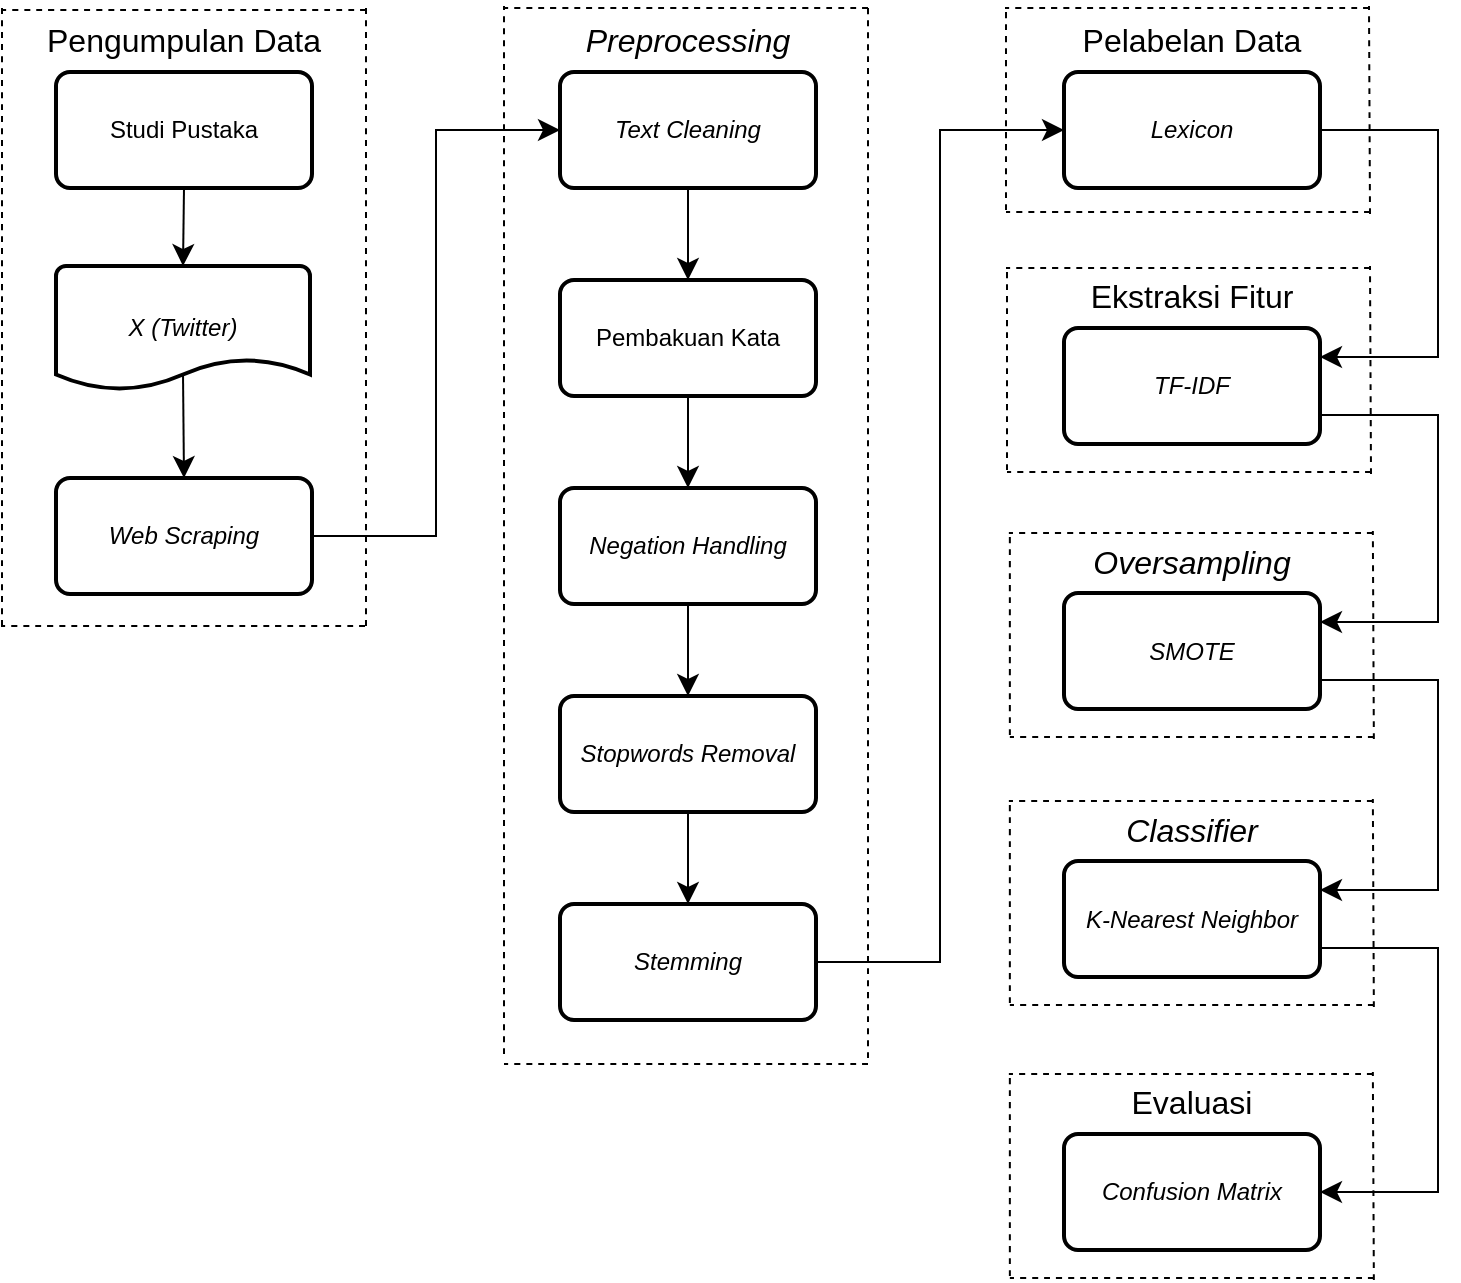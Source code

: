 <mxfile version="24.8.6">
  <diagram name="Page-1" id="JPkhpKIVKym1wPMRTdA2">
    <mxGraphModel dx="1417" dy="1524" grid="0" gridSize="10" guides="1" tooltips="1" connect="1" arrows="1" fold="1" page="0" pageScale="1" pageWidth="850" pageHeight="1100" math="0" shadow="0">
      <root>
        <mxCell id="0" />
        <mxCell id="1" parent="0" />
        <mxCell id="hP8luSfTVBdW48-GXIDN-1" value="Studi Pustaka" style="rounded=1;whiteSpace=wrap;html=1;absoluteArcSize=1;arcSize=14;strokeWidth=2;" vertex="1" parent="1">
          <mxGeometry x="-63" y="-34" width="128" height="58" as="geometry" />
        </mxCell>
        <mxCell id="hP8luSfTVBdW48-GXIDN-2" value="Pengumpulan Data" style="text;html=1;align=center;verticalAlign=middle;whiteSpace=wrap;rounded=0;fontSize=16;" vertex="1" parent="1">
          <mxGeometry x="-90" y="-65" width="182" height="30" as="geometry" />
        </mxCell>
        <mxCell id="hP8luSfTVBdW48-GXIDN-3" value="&lt;i&gt;X (Twitter)&lt;/i&gt;" style="strokeWidth=2;html=1;shape=mxgraph.flowchart.document2;whiteSpace=wrap;size=0.25;" vertex="1" parent="1">
          <mxGeometry x="-63" y="63" width="127" height="62" as="geometry" />
        </mxCell>
        <mxCell id="hP8luSfTVBdW48-GXIDN-4" style="edgeStyle=none;curved=1;rounded=0;orthogonalLoop=1;jettySize=auto;html=1;exitX=0.5;exitY=1;exitDx=0;exitDy=0;entryX=0.5;entryY=0;entryDx=0;entryDy=0;entryPerimeter=0;fontSize=12;startSize=8;endSize=8;" edge="1" parent="1" source="hP8luSfTVBdW48-GXIDN-1" target="hP8luSfTVBdW48-GXIDN-3">
          <mxGeometry relative="1" as="geometry" />
        </mxCell>
        <mxCell id="hP8luSfTVBdW48-GXIDN-5" value="&lt;i&gt;Web Scraping&lt;/i&gt;" style="rounded=1;whiteSpace=wrap;html=1;absoluteArcSize=1;arcSize=14;strokeWidth=2;" vertex="1" parent="1">
          <mxGeometry x="-63" y="169" width="128" height="58" as="geometry" />
        </mxCell>
        <mxCell id="hP8luSfTVBdW48-GXIDN-6" value="" style="endArrow=classic;html=1;rounded=0;fontSize=12;startSize=8;endSize=8;curved=1;exitX=0.5;exitY=0.865;exitDx=0;exitDy=0;exitPerimeter=0;entryX=0.5;entryY=0;entryDx=0;entryDy=0;" edge="1" parent="1" source="hP8luSfTVBdW48-GXIDN-3" target="hP8luSfTVBdW48-GXIDN-5">
          <mxGeometry width="50" height="50" relative="1" as="geometry">
            <mxPoint x="175" y="225" as="sourcePoint" />
            <mxPoint x="225" y="175" as="targetPoint" />
          </mxGeometry>
        </mxCell>
        <mxCell id="hP8luSfTVBdW48-GXIDN-7" value="&lt;i&gt;Text Cleaning&lt;/i&gt;" style="rounded=1;whiteSpace=wrap;html=1;absoluteArcSize=1;arcSize=14;strokeWidth=2;" vertex="1" parent="1">
          <mxGeometry x="189" y="-34" width="128" height="58" as="geometry" />
        </mxCell>
        <mxCell id="hP8luSfTVBdW48-GXIDN-8" value="&lt;i&gt;Preprocessing&lt;/i&gt;" style="text;html=1;align=center;verticalAlign=middle;whiteSpace=wrap;rounded=0;fontSize=16;" vertex="1" parent="1">
          <mxGeometry x="162" y="-65" width="182" height="30" as="geometry" />
        </mxCell>
        <mxCell id="hP8luSfTVBdW48-GXIDN-10" style="edgeStyle=none;curved=1;rounded=0;orthogonalLoop=1;jettySize=auto;html=1;exitX=0.5;exitY=1;exitDx=0;exitDy=0;entryX=0.5;entryY=0;entryDx=0;entryDy=0;fontSize=12;startSize=8;endSize=8;" edge="1" parent="1" source="hP8luSfTVBdW48-GXIDN-7" target="hP8luSfTVBdW48-GXIDN-13">
          <mxGeometry relative="1" as="geometry">
            <mxPoint x="262" y="12" as="sourcePoint" />
            <mxPoint x="262" y="56.306" as="targetPoint" />
          </mxGeometry>
        </mxCell>
        <mxCell id="hP8luSfTVBdW48-GXIDN-11" value="&lt;i&gt;Negation Handling&lt;/i&gt;" style="rounded=1;whiteSpace=wrap;html=1;absoluteArcSize=1;arcSize=14;strokeWidth=2;" vertex="1" parent="1">
          <mxGeometry x="189" y="174" width="128" height="58" as="geometry" />
        </mxCell>
        <mxCell id="hP8luSfTVBdW48-GXIDN-12" value="" style="endArrow=classic;html=1;rounded=0;fontSize=12;startSize=8;endSize=8;curved=1;entryX=0.5;entryY=0;entryDx=0;entryDy=0;exitX=0.5;exitY=1;exitDx=0;exitDy=0;" edge="1" parent="1" source="hP8luSfTVBdW48-GXIDN-13" target="hP8luSfTVBdW48-GXIDN-11">
          <mxGeometry width="50" height="50" relative="1" as="geometry">
            <mxPoint x="253" y="134" as="sourcePoint" />
            <mxPoint x="477" y="175" as="targetPoint" />
          </mxGeometry>
        </mxCell>
        <mxCell id="hP8luSfTVBdW48-GXIDN-13" value="Pembakuan Kata" style="rounded=1;whiteSpace=wrap;html=1;absoluteArcSize=1;arcSize=14;strokeWidth=2;" vertex="1" parent="1">
          <mxGeometry x="189" y="70" width="128" height="58" as="geometry" />
        </mxCell>
        <mxCell id="hP8luSfTVBdW48-GXIDN-14" value="&lt;i&gt;Stopwords Removal&lt;/i&gt;" style="rounded=1;whiteSpace=wrap;html=1;absoluteArcSize=1;arcSize=14;strokeWidth=2;" vertex="1" parent="1">
          <mxGeometry x="189" y="278" width="128" height="58" as="geometry" />
        </mxCell>
        <mxCell id="hP8luSfTVBdW48-GXIDN-15" value="" style="endArrow=classic;html=1;rounded=0;fontSize=12;startSize=8;endSize=8;curved=1;exitX=0.5;exitY=1;exitDx=0;exitDy=0;" edge="1" parent="1" source="hP8luSfTVBdW48-GXIDN-11" target="hP8luSfTVBdW48-GXIDN-14">
          <mxGeometry width="50" height="50" relative="1" as="geometry">
            <mxPoint x="223" y="154" as="sourcePoint" />
            <mxPoint x="273" y="104" as="targetPoint" />
          </mxGeometry>
        </mxCell>
        <mxCell id="hP8luSfTVBdW48-GXIDN-16" value="&lt;i&gt;Stemming&lt;/i&gt;" style="rounded=1;whiteSpace=wrap;html=1;absoluteArcSize=1;arcSize=14;strokeWidth=2;" vertex="1" parent="1">
          <mxGeometry x="189" y="382" width="128" height="58" as="geometry" />
        </mxCell>
        <mxCell id="hP8luSfTVBdW48-GXIDN-17" value="" style="endArrow=classic;html=1;rounded=0;fontSize=12;startSize=8;endSize=8;curved=1;exitX=0.5;exitY=1;exitDx=0;exitDy=0;entryX=0.5;entryY=0;entryDx=0;entryDy=0;" edge="1" parent="1" source="hP8luSfTVBdW48-GXIDN-14" target="hP8luSfTVBdW48-GXIDN-16">
          <mxGeometry width="50" height="50" relative="1" as="geometry">
            <mxPoint x="223" y="292" as="sourcePoint" />
            <mxPoint x="273" y="242" as="targetPoint" />
          </mxGeometry>
        </mxCell>
        <mxCell id="hP8luSfTVBdW48-GXIDN-18" value="&lt;i&gt;Lexicon&lt;/i&gt;" style="rounded=1;whiteSpace=wrap;html=1;absoluteArcSize=1;arcSize=14;strokeWidth=2;" vertex="1" parent="1">
          <mxGeometry x="441" y="-34" width="128" height="58" as="geometry" />
        </mxCell>
        <mxCell id="hP8luSfTVBdW48-GXIDN-19" value="Pelabelan Data" style="text;html=1;align=center;verticalAlign=middle;whiteSpace=wrap;rounded=0;fontSize=16;" vertex="1" parent="1">
          <mxGeometry x="414" y="-65" width="182" height="30" as="geometry" />
        </mxCell>
        <mxCell id="hP8luSfTVBdW48-GXIDN-28" value="&lt;i&gt;TF-IDF&lt;/i&gt;" style="rounded=1;whiteSpace=wrap;html=1;absoluteArcSize=1;arcSize=14;strokeWidth=2;" vertex="1" parent="1">
          <mxGeometry x="441" y="94" width="128" height="58" as="geometry" />
        </mxCell>
        <mxCell id="hP8luSfTVBdW48-GXIDN-29" value="Ekstraksi Fitur" style="text;html=1;align=center;verticalAlign=middle;whiteSpace=wrap;rounded=0;fontSize=16;" vertex="1" parent="1">
          <mxGeometry x="414" y="63" width="182" height="30" as="geometry" />
        </mxCell>
        <mxCell id="hP8luSfTVBdW48-GXIDN-30" value="&lt;i&gt;SMOTE&lt;/i&gt;" style="rounded=1;whiteSpace=wrap;html=1;absoluteArcSize=1;arcSize=14;strokeWidth=2;" vertex="1" parent="1">
          <mxGeometry x="441" y="226.5" width="128" height="58" as="geometry" />
        </mxCell>
        <mxCell id="hP8luSfTVBdW48-GXIDN-31" value="&lt;i&gt;Oversampling&lt;/i&gt;" style="text;html=1;align=center;verticalAlign=middle;whiteSpace=wrap;rounded=0;fontSize=16;" vertex="1" parent="1">
          <mxGeometry x="414" y="195.5" width="182" height="30" as="geometry" />
        </mxCell>
        <mxCell id="hP8luSfTVBdW48-GXIDN-33" value="&lt;i&gt;K-Nearest Neighbor&lt;/i&gt;" style="rounded=1;whiteSpace=wrap;html=1;absoluteArcSize=1;arcSize=14;strokeWidth=2;" vertex="1" parent="1">
          <mxGeometry x="441" y="360.5" width="128" height="58" as="geometry" />
        </mxCell>
        <mxCell id="hP8luSfTVBdW48-GXIDN-34" value="&lt;i&gt;Classifier&lt;/i&gt;" style="text;html=1;align=center;verticalAlign=middle;whiteSpace=wrap;rounded=0;fontSize=16;" vertex="1" parent="1">
          <mxGeometry x="414" y="329.5" width="182" height="30" as="geometry" />
        </mxCell>
        <mxCell id="hP8luSfTVBdW48-GXIDN-36" value="&lt;i&gt;Confusion Matrix&lt;/i&gt;" style="rounded=1;whiteSpace=wrap;html=1;absoluteArcSize=1;arcSize=14;strokeWidth=2;" vertex="1" parent="1">
          <mxGeometry x="441" y="497" width="128" height="58" as="geometry" />
        </mxCell>
        <mxCell id="hP8luSfTVBdW48-GXIDN-37" value="Evaluasi" style="text;html=1;align=center;verticalAlign=middle;whiteSpace=wrap;rounded=0;fontSize=16;" vertex="1" parent="1">
          <mxGeometry x="414" y="466" width="182" height="30" as="geometry" />
        </mxCell>
        <mxCell id="hP8luSfTVBdW48-GXIDN-45" value="" style="endArrow=classic;html=1;rounded=0;fontSize=12;startSize=8;endSize=8;exitX=1;exitY=0.5;exitDx=0;exitDy=0;entryX=0;entryY=0.5;entryDx=0;entryDy=0;edgeStyle=orthogonalEdgeStyle;" edge="1" parent="1" source="hP8luSfTVBdW48-GXIDN-5" target="hP8luSfTVBdW48-GXIDN-7">
          <mxGeometry width="50" height="50" relative="1" as="geometry">
            <mxPoint x="174" y="157" as="sourcePoint" />
            <mxPoint x="224" y="107" as="targetPoint" />
          </mxGeometry>
        </mxCell>
        <mxCell id="hP8luSfTVBdW48-GXIDN-47" value="" style="endArrow=classic;html=1;rounded=0;fontSize=12;startSize=8;endSize=8;exitX=1;exitY=0.5;exitDx=0;exitDy=0;entryX=0;entryY=0.5;entryDx=0;entryDy=0;edgeStyle=orthogonalEdgeStyle;" edge="1" parent="1" source="hP8luSfTVBdW48-GXIDN-16" target="hP8luSfTVBdW48-GXIDN-18">
          <mxGeometry width="50" height="50" relative="1" as="geometry">
            <mxPoint x="205" y="474" as="sourcePoint" />
            <mxPoint x="255" y="424" as="targetPoint" />
          </mxGeometry>
        </mxCell>
        <mxCell id="hP8luSfTVBdW48-GXIDN-50" value="" style="endArrow=classic;html=1;rounded=0;fontSize=12;startSize=8;endSize=8;exitX=1;exitY=0.5;exitDx=0;exitDy=0;entryX=1;entryY=0.25;entryDx=0;entryDy=0;edgeStyle=orthogonalEdgeStyle;" edge="1" parent="1" source="hP8luSfTVBdW48-GXIDN-18" target="hP8luSfTVBdW48-GXIDN-28">
          <mxGeometry width="50" height="50" relative="1" as="geometry">
            <mxPoint x="594" y="166" as="sourcePoint" />
            <mxPoint x="355" y="224" as="targetPoint" />
            <Array as="points">
              <mxPoint x="628" y="-5" />
              <mxPoint x="628" y="109" />
            </Array>
          </mxGeometry>
        </mxCell>
        <mxCell id="hP8luSfTVBdW48-GXIDN-51" value="" style="endArrow=classic;html=1;rounded=0;fontSize=12;startSize=8;endSize=8;exitX=1;exitY=0.75;exitDx=0;exitDy=0;entryX=1;entryY=0.25;entryDx=0;entryDy=0;edgeStyle=orthogonalEdgeStyle;" edge="1" parent="1" source="hP8luSfTVBdW48-GXIDN-28" target="hP8luSfTVBdW48-GXIDN-30">
          <mxGeometry width="50" height="50" relative="1" as="geometry">
            <mxPoint x="305" y="274" as="sourcePoint" />
            <mxPoint x="355" y="224" as="targetPoint" />
            <Array as="points">
              <mxPoint x="628" y="138" />
              <mxPoint x="628" y="241" />
            </Array>
          </mxGeometry>
        </mxCell>
        <mxCell id="hP8luSfTVBdW48-GXIDN-52" value="" style="endArrow=classic;html=1;rounded=0;fontSize=12;startSize=8;endSize=8;exitX=1;exitY=0.75;exitDx=0;exitDy=0;entryX=1;entryY=0.25;entryDx=0;entryDy=0;edgeStyle=orthogonalEdgeStyle;" edge="1" parent="1" source="hP8luSfTVBdW48-GXIDN-30" target="hP8luSfTVBdW48-GXIDN-33">
          <mxGeometry width="50" height="50" relative="1" as="geometry">
            <mxPoint x="305" y="274" as="sourcePoint" />
            <mxPoint x="355" y="224" as="targetPoint" />
            <Array as="points">
              <mxPoint x="628" y="270" />
              <mxPoint x="628" y="375" />
            </Array>
          </mxGeometry>
        </mxCell>
        <mxCell id="hP8luSfTVBdW48-GXIDN-53" value="" style="endArrow=classic;html=1;rounded=0;fontSize=12;startSize=8;endSize=8;exitX=1;exitY=0.75;exitDx=0;exitDy=0;entryX=1;entryY=0.5;entryDx=0;entryDy=0;edgeStyle=orthogonalEdgeStyle;" edge="1" parent="1" source="hP8luSfTVBdW48-GXIDN-33" target="hP8luSfTVBdW48-GXIDN-36">
          <mxGeometry width="50" height="50" relative="1" as="geometry">
            <mxPoint x="305" y="274" as="sourcePoint" />
            <mxPoint x="355" y="224" as="targetPoint" />
            <Array as="points">
              <mxPoint x="628" y="404" />
              <mxPoint x="628" y="526" />
            </Array>
          </mxGeometry>
        </mxCell>
        <mxCell id="hP8luSfTVBdW48-GXIDN-58" value="" style="endArrow=none;dashed=1;html=1;rounded=0;fontSize=12;startSize=8;endSize=8;curved=1;" edge="1" parent="1">
          <mxGeometry width="50" height="50" relative="1" as="geometry">
            <mxPoint x="-90" y="243" as="sourcePoint" />
            <mxPoint x="-90" y="-68" as="targetPoint" />
          </mxGeometry>
        </mxCell>
        <mxCell id="hP8luSfTVBdW48-GXIDN-59" value="" style="endArrow=none;dashed=1;html=1;rounded=0;fontSize=12;startSize=8;endSize=8;curved=1;exitX=1;exitY=0;exitDx=0;exitDy=0;" edge="1" parent="1" source="hP8luSfTVBdW48-GXIDN-2">
          <mxGeometry width="50" height="50" relative="1" as="geometry">
            <mxPoint x="75" y="-65" as="sourcePoint" />
            <mxPoint x="-90" y="-65" as="targetPoint" />
          </mxGeometry>
        </mxCell>
        <mxCell id="hP8luSfTVBdW48-GXIDN-60" value="" style="endArrow=none;dashed=1;html=1;rounded=0;fontSize=12;startSize=8;endSize=8;curved=1;exitX=1;exitY=0;exitDx=0;exitDy=0;" edge="1" parent="1">
          <mxGeometry width="50" height="50" relative="1" as="geometry">
            <mxPoint x="91.5" y="243" as="sourcePoint" />
            <mxPoint x="-90.5" y="243" as="targetPoint" />
          </mxGeometry>
        </mxCell>
        <mxCell id="hP8luSfTVBdW48-GXIDN-61" value="" style="endArrow=none;dashed=1;html=1;rounded=0;fontSize=12;startSize=8;endSize=8;curved=1;" edge="1" parent="1">
          <mxGeometry width="50" height="50" relative="1" as="geometry">
            <mxPoint x="92" y="243" as="sourcePoint" />
            <mxPoint x="92" y="-68" as="targetPoint" />
          </mxGeometry>
        </mxCell>
        <mxCell id="hP8luSfTVBdW48-GXIDN-62" value="" style="endArrow=none;dashed=1;html=1;rounded=0;fontSize=12;startSize=8;endSize=8;curved=1;" edge="1" parent="1">
          <mxGeometry width="50" height="50" relative="1" as="geometry">
            <mxPoint x="161" y="457" as="sourcePoint" />
            <mxPoint x="161" y="-67" as="targetPoint" />
          </mxGeometry>
        </mxCell>
        <mxCell id="hP8luSfTVBdW48-GXIDN-63" value="" style="endArrow=none;dashed=1;html=1;rounded=0;fontSize=12;startSize=8;endSize=8;curved=1;exitX=1;exitY=0;exitDx=0;exitDy=0;" edge="1" parent="1">
          <mxGeometry width="50" height="50" relative="1" as="geometry">
            <mxPoint x="343" y="-66" as="sourcePoint" />
            <mxPoint x="161" y="-66" as="targetPoint" />
          </mxGeometry>
        </mxCell>
        <mxCell id="hP8luSfTVBdW48-GXIDN-64" value="" style="endArrow=none;dashed=1;html=1;rounded=0;fontSize=12;startSize=8;endSize=8;curved=1;" edge="1" parent="1">
          <mxGeometry width="50" height="50" relative="1" as="geometry">
            <mxPoint x="343" y="459" as="sourcePoint" />
            <mxPoint x="343" y="-69" as="targetPoint" />
          </mxGeometry>
        </mxCell>
        <mxCell id="hP8luSfTVBdW48-GXIDN-65" value="" style="endArrow=none;dashed=1;html=1;rounded=0;fontSize=12;startSize=8;endSize=8;curved=1;exitX=1;exitY=0;exitDx=0;exitDy=0;" edge="1" parent="1">
          <mxGeometry width="50" height="50" relative="1" as="geometry">
            <mxPoint x="343" y="462" as="sourcePoint" />
            <mxPoint x="161" y="462" as="targetPoint" />
          </mxGeometry>
        </mxCell>
        <mxCell id="hP8luSfTVBdW48-GXIDN-66" value="" style="endArrow=none;dashed=1;html=1;rounded=0;fontSize=12;startSize=8;endSize=8;curved=1;" edge="1" parent="1">
          <mxGeometry width="50" height="50" relative="1" as="geometry">
            <mxPoint x="412" y="35" as="sourcePoint" />
            <mxPoint x="412" y="-65" as="targetPoint" />
          </mxGeometry>
        </mxCell>
        <mxCell id="hP8luSfTVBdW48-GXIDN-67" value="" style="endArrow=none;dashed=1;html=1;rounded=0;fontSize=12;startSize=8;endSize=8;curved=1;exitX=1;exitY=0;exitDx=0;exitDy=0;" edge="1" parent="1">
          <mxGeometry width="50" height="50" relative="1" as="geometry">
            <mxPoint x="593.5" y="-66" as="sourcePoint" />
            <mxPoint x="411.5" y="-66" as="targetPoint" />
          </mxGeometry>
        </mxCell>
        <mxCell id="hP8luSfTVBdW48-GXIDN-68" value="" style="endArrow=none;dashed=1;html=1;rounded=0;fontSize=12;startSize=8;endSize=8;curved=1;exitX=1;exitY=0;exitDx=0;exitDy=0;" edge="1" parent="1">
          <mxGeometry width="50" height="50" relative="1" as="geometry">
            <mxPoint x="594" y="36" as="sourcePoint" />
            <mxPoint x="412" y="36" as="targetPoint" />
          </mxGeometry>
        </mxCell>
        <mxCell id="hP8luSfTVBdW48-GXIDN-69" value="" style="endArrow=none;dashed=1;html=1;rounded=0;fontSize=12;startSize=8;endSize=8;curved=1;" edge="1" parent="1">
          <mxGeometry width="50" height="50" relative="1" as="geometry">
            <mxPoint x="594" y="37" as="sourcePoint" />
            <mxPoint x="593.5" y="-67" as="targetPoint" />
          </mxGeometry>
        </mxCell>
        <mxCell id="hP8luSfTVBdW48-GXIDN-71" value="" style="endArrow=none;dashed=1;html=1;rounded=0;fontSize=12;startSize=8;endSize=8;curved=1;" edge="1" parent="1">
          <mxGeometry width="50" height="50" relative="1" as="geometry">
            <mxPoint x="412.5" y="165" as="sourcePoint" />
            <mxPoint x="412.5" y="65" as="targetPoint" />
          </mxGeometry>
        </mxCell>
        <mxCell id="hP8luSfTVBdW48-GXIDN-72" value="" style="endArrow=none;dashed=1;html=1;rounded=0;fontSize=12;startSize=8;endSize=8;curved=1;exitX=1;exitY=0;exitDx=0;exitDy=0;" edge="1" parent="1">
          <mxGeometry width="50" height="50" relative="1" as="geometry">
            <mxPoint x="594" y="64" as="sourcePoint" />
            <mxPoint x="412" y="64" as="targetPoint" />
          </mxGeometry>
        </mxCell>
        <mxCell id="hP8luSfTVBdW48-GXIDN-73" value="" style="endArrow=none;dashed=1;html=1;rounded=0;fontSize=12;startSize=8;endSize=8;curved=1;exitX=1;exitY=0;exitDx=0;exitDy=0;" edge="1" parent="1">
          <mxGeometry width="50" height="50" relative="1" as="geometry">
            <mxPoint x="594.5" y="166" as="sourcePoint" />
            <mxPoint x="412.5" y="166" as="targetPoint" />
          </mxGeometry>
        </mxCell>
        <mxCell id="hP8luSfTVBdW48-GXIDN-74" value="" style="endArrow=none;dashed=1;html=1;rounded=0;fontSize=12;startSize=8;endSize=8;curved=1;" edge="1" parent="1">
          <mxGeometry width="50" height="50" relative="1" as="geometry">
            <mxPoint x="594.5" y="167" as="sourcePoint" />
            <mxPoint x="594" y="63" as="targetPoint" />
          </mxGeometry>
        </mxCell>
        <mxCell id="hP8luSfTVBdW48-GXIDN-75" value="" style="endArrow=none;dashed=1;html=1;rounded=0;fontSize=12;startSize=8;endSize=8;curved=1;" edge="1" parent="1">
          <mxGeometry width="50" height="50" relative="1" as="geometry">
            <mxPoint x="413.93" y="297.5" as="sourcePoint" />
            <mxPoint x="413.93" y="197.5" as="targetPoint" />
          </mxGeometry>
        </mxCell>
        <mxCell id="hP8luSfTVBdW48-GXIDN-76" value="" style="endArrow=none;dashed=1;html=1;rounded=0;fontSize=12;startSize=8;endSize=8;curved=1;exitX=1;exitY=0;exitDx=0;exitDy=0;" edge="1" parent="1">
          <mxGeometry width="50" height="50" relative="1" as="geometry">
            <mxPoint x="595.43" y="196.5" as="sourcePoint" />
            <mxPoint x="413.43" y="196.5" as="targetPoint" />
          </mxGeometry>
        </mxCell>
        <mxCell id="hP8luSfTVBdW48-GXIDN-77" value="" style="endArrow=none;dashed=1;html=1;rounded=0;fontSize=12;startSize=8;endSize=8;curved=1;exitX=1;exitY=0;exitDx=0;exitDy=0;" edge="1" parent="1">
          <mxGeometry width="50" height="50" relative="1" as="geometry">
            <mxPoint x="595.93" y="298.5" as="sourcePoint" />
            <mxPoint x="413.93" y="298.5" as="targetPoint" />
          </mxGeometry>
        </mxCell>
        <mxCell id="hP8luSfTVBdW48-GXIDN-78" value="" style="endArrow=none;dashed=1;html=1;rounded=0;fontSize=12;startSize=8;endSize=8;curved=1;" edge="1" parent="1">
          <mxGeometry width="50" height="50" relative="1" as="geometry">
            <mxPoint x="595.93" y="299.5" as="sourcePoint" />
            <mxPoint x="595.43" y="195.5" as="targetPoint" />
          </mxGeometry>
        </mxCell>
        <mxCell id="hP8luSfTVBdW48-GXIDN-79" value="" style="endArrow=none;dashed=1;html=1;rounded=0;fontSize=12;startSize=8;endSize=8;curved=1;" edge="1" parent="1">
          <mxGeometry width="50" height="50" relative="1" as="geometry">
            <mxPoint x="413.93" y="431.5" as="sourcePoint" />
            <mxPoint x="413.93" y="331.5" as="targetPoint" />
          </mxGeometry>
        </mxCell>
        <mxCell id="hP8luSfTVBdW48-GXIDN-80" value="" style="endArrow=none;dashed=1;html=1;rounded=0;fontSize=12;startSize=8;endSize=8;curved=1;exitX=1;exitY=0;exitDx=0;exitDy=0;" edge="1" parent="1">
          <mxGeometry width="50" height="50" relative="1" as="geometry">
            <mxPoint x="595.43" y="330.5" as="sourcePoint" />
            <mxPoint x="413.43" y="330.5" as="targetPoint" />
          </mxGeometry>
        </mxCell>
        <mxCell id="hP8luSfTVBdW48-GXIDN-81" value="" style="endArrow=none;dashed=1;html=1;rounded=0;fontSize=12;startSize=8;endSize=8;curved=1;exitX=1;exitY=0;exitDx=0;exitDy=0;" edge="1" parent="1">
          <mxGeometry width="50" height="50" relative="1" as="geometry">
            <mxPoint x="595.93" y="432.5" as="sourcePoint" />
            <mxPoint x="413.93" y="432.5" as="targetPoint" />
          </mxGeometry>
        </mxCell>
        <mxCell id="hP8luSfTVBdW48-GXIDN-82" value="" style="endArrow=none;dashed=1;html=1;rounded=0;fontSize=12;startSize=8;endSize=8;curved=1;" edge="1" parent="1">
          <mxGeometry width="50" height="50" relative="1" as="geometry">
            <mxPoint x="595.93" y="433.5" as="sourcePoint" />
            <mxPoint x="595.43" y="329.5" as="targetPoint" />
          </mxGeometry>
        </mxCell>
        <mxCell id="hP8luSfTVBdW48-GXIDN-83" value="" style="endArrow=none;dashed=1;html=1;rounded=0;fontSize=12;startSize=8;endSize=8;curved=1;" edge="1" parent="1">
          <mxGeometry width="50" height="50" relative="1" as="geometry">
            <mxPoint x="413.93" y="568" as="sourcePoint" />
            <mxPoint x="413.93" y="468" as="targetPoint" />
          </mxGeometry>
        </mxCell>
        <mxCell id="hP8luSfTVBdW48-GXIDN-84" value="" style="endArrow=none;dashed=1;html=1;rounded=0;fontSize=12;startSize=8;endSize=8;curved=1;exitX=1;exitY=0;exitDx=0;exitDy=0;" edge="1" parent="1">
          <mxGeometry width="50" height="50" relative="1" as="geometry">
            <mxPoint x="595.43" y="467" as="sourcePoint" />
            <mxPoint x="413.43" y="467" as="targetPoint" />
          </mxGeometry>
        </mxCell>
        <mxCell id="hP8luSfTVBdW48-GXIDN-85" value="" style="endArrow=none;dashed=1;html=1;rounded=0;fontSize=12;startSize=8;endSize=8;curved=1;exitX=1;exitY=0;exitDx=0;exitDy=0;" edge="1" parent="1">
          <mxGeometry width="50" height="50" relative="1" as="geometry">
            <mxPoint x="595.93" y="569" as="sourcePoint" />
            <mxPoint x="413.93" y="569" as="targetPoint" />
          </mxGeometry>
        </mxCell>
        <mxCell id="hP8luSfTVBdW48-GXIDN-86" value="" style="endArrow=none;dashed=1;html=1;rounded=0;fontSize=12;startSize=8;endSize=8;curved=1;" edge="1" parent="1">
          <mxGeometry width="50" height="50" relative="1" as="geometry">
            <mxPoint x="595.93" y="570" as="sourcePoint" />
            <mxPoint x="595.43" y="466" as="targetPoint" />
          </mxGeometry>
        </mxCell>
      </root>
    </mxGraphModel>
  </diagram>
</mxfile>

